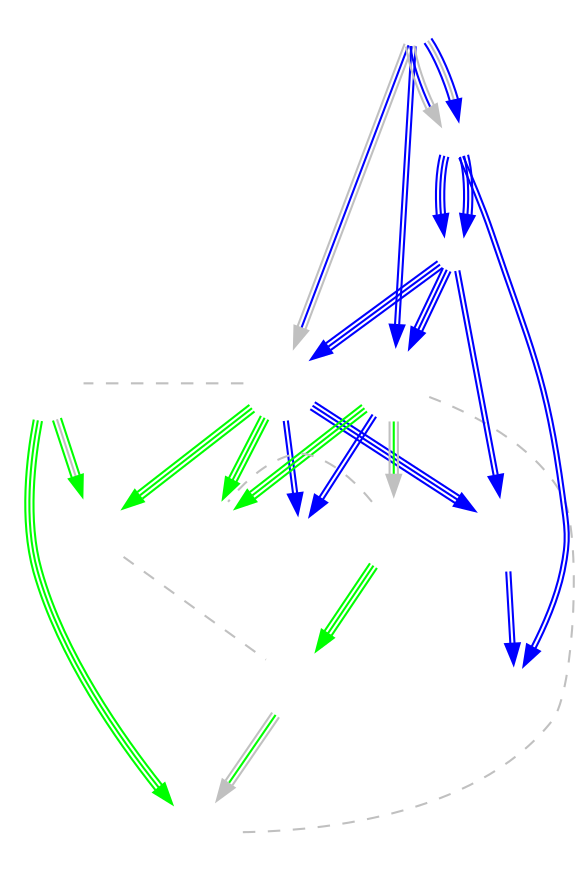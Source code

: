 // vim: set ts=5 sw=5:
digraph CN {
	node [shape=circle fixedsize=true width=.5 label="" color="white" margin=0.5];
	imagepath="logos/";
	eStar	[ image="estar-gaming.png" ]
	SPT	[ image="super-perfect-team.png" ]
	Zero	[ image="zero.png" ]
	CE	[ image="ce.png" ]
	RPG	[ image="rpg.png" ]
	XTeam	[ image="xteam.png" ]
	HL	[ image="hots-lady.png" ]
	KIS	[ image="keep-it-simple.png" ]
	SOA	[ image="start-over-again.png" ]

	/*** Eastern Clash ***/
	node [ width="0.25" ]
	RSG	[ image="resurgence.png" ]
	TFC	[ image="tfc.png" ]
	L5	[ image="l5.png" ]
	MVPB	[ image="mvp-black.png" ]
	TP	[ image="tempest.png" ]

	/* Upper Bracket: Round 1 */
	L5	->	RSG	[ color="blue:blue" ]
	TP	->	Zero	[ color="blue:blue" ]
	eStar	->	TFC	[ color="blue:blue" ]
	MVPB	->	SPT	[ color="blue:blue" ]

	/* Lower Bracket: Round 1 */
	Zero	->	RSG	[ color="blue:blue" ]
	SPT	->	TFC	[ color="blue:blue" ]

	/* Upper Bracket: Round 2 */
	L5	->	TP	[ color="blue:blue:blue" ]
	MVPB	->	eStar	[ color="gray:blue:gray" ]

	/* Lower Bracket: Round 2 */
	eStar	->	Zero	[ color="blue:blue:blue" ]
	TP	->	SPT	[ color="blue:blue:blue" ]

	/* Lower Bracket: Round 3 */
	TP	->	eStar	[ color="blue:blue:blue" ]

	/* Upper Bracket: Round 3 */
	MVPB	->	L5	[ color="gray:blue:gray" ]

	/* Lower Bracket: Round 4 */
	L5	->	TP	[ color="blue:blue:blue" ]

	/* Upper Bracket: Round 4 */
	MVPB	->	L5	[ color="blue:gray:blue" ]

	/* Week 6 */
	XTeam	->	KIS	[ color="green:green:green" ]
	CE	->	SOA	[ color="green:green:green" ]
	eStar	->	HL	[ color="green:green:green" ]
	SPT	->	RPG	[ color="green:green:green" ]

	/* Week 7 */
	XTeam	->	HL	[ color="green:gray:green" ]
	eStar	->	RPG	[ color="green:green:green" ]
	SPT	->	CE	[ color="gray:green:gray" ]
	SOA	->	KIS	[ color="gray:green:gray" ]

	edge [ color="gray" dir="none" constraint="false" style="dashed"]

	/* Week 8 */
	CE	->	RPG
	HL	->	SOA
	SPT	->	KIS
	eStar	->	XTeam

}
